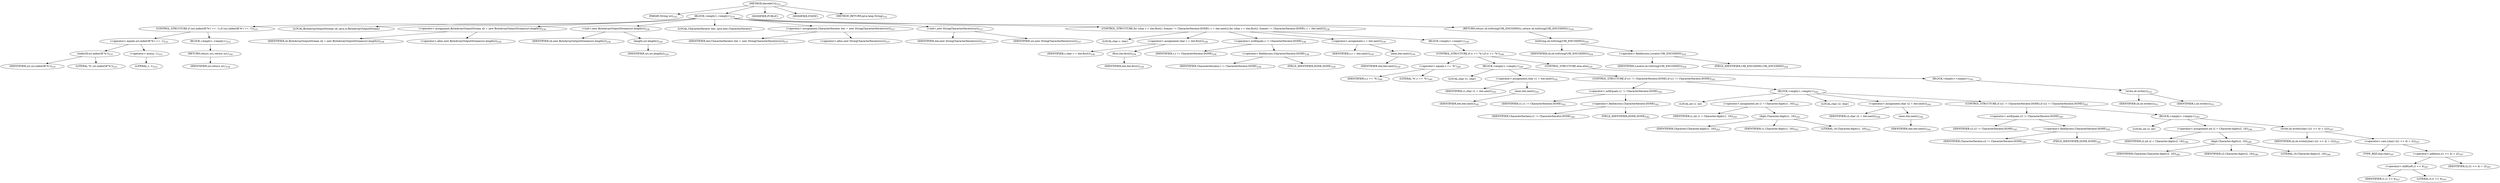 digraph "decodeUri" {  
"456" [label = <(METHOD,decodeUri)<SUB>232</SUB>> ]
"457" [label = <(PARAM,String uri)<SUB>232</SUB>> ]
"458" [label = <(BLOCK,&lt;empty&gt;,&lt;empty&gt;)<SUB>232</SUB>> ]
"459" [label = <(CONTROL_STRUCTURE,if (uri.indexOf('%') == -1),if (uri.indexOf('%') == -1))<SUB>233</SUB>> ]
"460" [label = <(&lt;operator&gt;.equals,uri.indexOf('%') == -1)<SUB>233</SUB>> ]
"461" [label = <(indexOf,uri.indexOf('%'))<SUB>233</SUB>> ]
"462" [label = <(IDENTIFIER,uri,uri.indexOf('%'))<SUB>233</SUB>> ]
"463" [label = <(LITERAL,'%',uri.indexOf('%'))<SUB>233</SUB>> ]
"464" [label = <(&lt;operator&gt;.minus,-1)<SUB>233</SUB>> ]
"465" [label = <(LITERAL,1,-1)<SUB>233</SUB>> ]
"466" [label = <(BLOCK,&lt;empty&gt;,&lt;empty&gt;)<SUB>233</SUB>> ]
"467" [label = <(RETURN,return uri;,return uri;)<SUB>234</SUB>> ]
"468" [label = <(IDENTIFIER,uri,return uri;)<SUB>234</SUB>> ]
"8" [label = <(LOCAL,ByteArrayOutputStream sb: java.io.ByteArrayOutputStream)> ]
"469" [label = <(&lt;operator&gt;.assignment,ByteArrayOutputStream sb = new ByteArrayOutputStream(uri.length()))<SUB>236</SUB>> ]
"470" [label = <(IDENTIFIER,sb,ByteArrayOutputStream sb = new ByteArrayOutputStream(uri.length()))<SUB>236</SUB>> ]
"471" [label = <(&lt;operator&gt;.alloc,new ByteArrayOutputStream(uri.length()))<SUB>236</SUB>> ]
"472" [label = <(&lt;init&gt;,new ByteArrayOutputStream(uri.length()))<SUB>236</SUB>> ]
"7" [label = <(IDENTIFIER,sb,new ByteArrayOutputStream(uri.length()))<SUB>236</SUB>> ]
"473" [label = <(length,uri.length())<SUB>236</SUB>> ]
"474" [label = <(IDENTIFIER,uri,uri.length())<SUB>236</SUB>> ]
"10" [label = <(LOCAL,CharacterIterator iter: java.text.CharacterIterator)> ]
"475" [label = <(&lt;operator&gt;.assignment,CharacterIterator iter = new StringCharacterIterator(uri))<SUB>237</SUB>> ]
"476" [label = <(IDENTIFIER,iter,CharacterIterator iter = new StringCharacterIterator(uri))<SUB>237</SUB>> ]
"477" [label = <(&lt;operator&gt;.alloc,new StringCharacterIterator(uri))<SUB>237</SUB>> ]
"478" [label = <(&lt;init&gt;,new StringCharacterIterator(uri))<SUB>237</SUB>> ]
"9" [label = <(IDENTIFIER,iter,new StringCharacterIterator(uri))<SUB>237</SUB>> ]
"479" [label = <(IDENTIFIER,uri,new StringCharacterIterator(uri))<SUB>237</SUB>> ]
"480" [label = <(CONTROL_STRUCTURE,for (char c = iter.first(); Some(c != CharacterIterator.DONE); c = iter.next()),for (char c = iter.first(); Some(c != CharacterIterator.DONE); c = iter.next()))<SUB>238</SUB>> ]
"481" [label = <(LOCAL,char c: char)> ]
"482" [label = <(&lt;operator&gt;.assignment,char c = iter.first())<SUB>238</SUB>> ]
"483" [label = <(IDENTIFIER,c,char c = iter.first())<SUB>238</SUB>> ]
"484" [label = <(first,iter.first())<SUB>238</SUB>> ]
"485" [label = <(IDENTIFIER,iter,iter.first())<SUB>238</SUB>> ]
"486" [label = <(&lt;operator&gt;.notEquals,c != CharacterIterator.DONE)<SUB>238</SUB>> ]
"487" [label = <(IDENTIFIER,c,c != CharacterIterator.DONE)<SUB>238</SUB>> ]
"488" [label = <(&lt;operator&gt;.fieldAccess,CharacterIterator.DONE)<SUB>238</SUB>> ]
"489" [label = <(IDENTIFIER,CharacterIterator,c != CharacterIterator.DONE)<SUB>238</SUB>> ]
"490" [label = <(FIELD_IDENTIFIER,DONE,DONE)<SUB>238</SUB>> ]
"491" [label = <(&lt;operator&gt;.assignment,c = iter.next())<SUB>239</SUB>> ]
"492" [label = <(IDENTIFIER,c,c = iter.next())<SUB>239</SUB>> ]
"493" [label = <(next,iter.next())<SUB>239</SUB>> ]
"494" [label = <(IDENTIFIER,iter,iter.next())<SUB>239</SUB>> ]
"495" [label = <(BLOCK,&lt;empty&gt;,&lt;empty&gt;)<SUB>239</SUB>> ]
"496" [label = <(CONTROL_STRUCTURE,if (c == '%'),if (c == '%'))<SUB>240</SUB>> ]
"497" [label = <(&lt;operator&gt;.equals,c == '%')<SUB>240</SUB>> ]
"498" [label = <(IDENTIFIER,c,c == '%')<SUB>240</SUB>> ]
"499" [label = <(LITERAL,'%',c == '%')<SUB>240</SUB>> ]
"500" [label = <(BLOCK,&lt;empty&gt;,&lt;empty&gt;)<SUB>240</SUB>> ]
"501" [label = <(LOCAL,char c1: char)> ]
"502" [label = <(&lt;operator&gt;.assignment,char c1 = iter.next())<SUB>241</SUB>> ]
"503" [label = <(IDENTIFIER,c1,char c1 = iter.next())<SUB>241</SUB>> ]
"504" [label = <(next,iter.next())<SUB>241</SUB>> ]
"505" [label = <(IDENTIFIER,iter,iter.next())<SUB>241</SUB>> ]
"506" [label = <(CONTROL_STRUCTURE,if (c1 != CharacterIterator.DONE),if (c1 != CharacterIterator.DONE))<SUB>242</SUB>> ]
"507" [label = <(&lt;operator&gt;.notEquals,c1 != CharacterIterator.DONE)<SUB>242</SUB>> ]
"508" [label = <(IDENTIFIER,c1,c1 != CharacterIterator.DONE)<SUB>242</SUB>> ]
"509" [label = <(&lt;operator&gt;.fieldAccess,CharacterIterator.DONE)<SUB>242</SUB>> ]
"510" [label = <(IDENTIFIER,CharacterIterator,c1 != CharacterIterator.DONE)<SUB>242</SUB>> ]
"511" [label = <(FIELD_IDENTIFIER,DONE,DONE)<SUB>242</SUB>> ]
"512" [label = <(BLOCK,&lt;empty&gt;,&lt;empty&gt;)<SUB>242</SUB>> ]
"513" [label = <(LOCAL,int i1: int)> ]
"514" [label = <(&lt;operator&gt;.assignment,int i1 = Character.digit(c1, 16))<SUB>243</SUB>> ]
"515" [label = <(IDENTIFIER,i1,int i1 = Character.digit(c1, 16))<SUB>243</SUB>> ]
"516" [label = <(digit,Character.digit(c1, 16))<SUB>243</SUB>> ]
"517" [label = <(IDENTIFIER,Character,Character.digit(c1, 16))<SUB>243</SUB>> ]
"518" [label = <(IDENTIFIER,c1,Character.digit(c1, 16))<SUB>243</SUB>> ]
"519" [label = <(LITERAL,16,Character.digit(c1, 16))<SUB>243</SUB>> ]
"520" [label = <(LOCAL,char c2: char)> ]
"521" [label = <(&lt;operator&gt;.assignment,char c2 = iter.next())<SUB>244</SUB>> ]
"522" [label = <(IDENTIFIER,c2,char c2 = iter.next())<SUB>244</SUB>> ]
"523" [label = <(next,iter.next())<SUB>244</SUB>> ]
"524" [label = <(IDENTIFIER,iter,iter.next())<SUB>244</SUB>> ]
"525" [label = <(CONTROL_STRUCTURE,if (c2 != CharacterIterator.DONE),if (c2 != CharacterIterator.DONE))<SUB>245</SUB>> ]
"526" [label = <(&lt;operator&gt;.notEquals,c2 != CharacterIterator.DONE)<SUB>245</SUB>> ]
"527" [label = <(IDENTIFIER,c2,c2 != CharacterIterator.DONE)<SUB>245</SUB>> ]
"528" [label = <(&lt;operator&gt;.fieldAccess,CharacterIterator.DONE)<SUB>245</SUB>> ]
"529" [label = <(IDENTIFIER,CharacterIterator,c2 != CharacterIterator.DONE)<SUB>245</SUB>> ]
"530" [label = <(FIELD_IDENTIFIER,DONE,DONE)<SUB>245</SUB>> ]
"531" [label = <(BLOCK,&lt;empty&gt;,&lt;empty&gt;)<SUB>245</SUB>> ]
"532" [label = <(LOCAL,int i2: int)> ]
"533" [label = <(&lt;operator&gt;.assignment,int i2 = Character.digit(c2, 16))<SUB>246</SUB>> ]
"534" [label = <(IDENTIFIER,i2,int i2 = Character.digit(c2, 16))<SUB>246</SUB>> ]
"535" [label = <(digit,Character.digit(c2, 16))<SUB>246</SUB>> ]
"536" [label = <(IDENTIFIER,Character,Character.digit(c2, 16))<SUB>246</SUB>> ]
"537" [label = <(IDENTIFIER,c2,Character.digit(c2, 16))<SUB>246</SUB>> ]
"538" [label = <(LITERAL,16,Character.digit(c2, 16))<SUB>246</SUB>> ]
"539" [label = <(write,sb.write((char) ((i1 &lt;&lt; 4) + i2)))<SUB>247</SUB>> ]
"540" [label = <(IDENTIFIER,sb,sb.write((char) ((i1 &lt;&lt; 4) + i2)))<SUB>247</SUB>> ]
"541" [label = <(&lt;operator&gt;.cast,(char) ((i1 &lt;&lt; 4) + i2))<SUB>247</SUB>> ]
"542" [label = <(TYPE_REF,char,char)<SUB>247</SUB>> ]
"543" [label = <(&lt;operator&gt;.addition,(i1 &lt;&lt; 4) + i2)<SUB>247</SUB>> ]
"544" [label = <(&lt;operator&gt;.shiftLeft,i1 &lt;&lt; 4)<SUB>247</SUB>> ]
"545" [label = <(IDENTIFIER,i1,i1 &lt;&lt; 4)<SUB>247</SUB>> ]
"546" [label = <(LITERAL,4,i1 &lt;&lt; 4)<SUB>247</SUB>> ]
"547" [label = <(IDENTIFIER,i2,(i1 &lt;&lt; 4) + i2)<SUB>247</SUB>> ]
"548" [label = <(CONTROL_STRUCTURE,else,else)<SUB>250</SUB>> ]
"549" [label = <(BLOCK,&lt;empty&gt;,&lt;empty&gt;)<SUB>250</SUB>> ]
"550" [label = <(write,sb.write(c))<SUB>251</SUB>> ]
"551" [label = <(IDENTIFIER,sb,sb.write(c))<SUB>251</SUB>> ]
"552" [label = <(IDENTIFIER,c,sb.write(c))<SUB>251</SUB>> ]
"553" [label = <(RETURN,return sb.toString(URI_ENCODING);,return sb.toString(URI_ENCODING);)<SUB>254</SUB>> ]
"554" [label = <(toString,sb.toString(URI_ENCODING))<SUB>254</SUB>> ]
"555" [label = <(IDENTIFIER,sb,sb.toString(URI_ENCODING))<SUB>254</SUB>> ]
"556" [label = <(&lt;operator&gt;.fieldAccess,Locator.URI_ENCODING)<SUB>254</SUB>> ]
"557" [label = <(IDENTIFIER,Locator,sb.toString(URI_ENCODING))<SUB>254</SUB>> ]
"558" [label = <(FIELD_IDENTIFIER,URI_ENCODING,URI_ENCODING)<SUB>254</SUB>> ]
"559" [label = <(MODIFIER,PUBLIC)> ]
"560" [label = <(MODIFIER,STATIC)> ]
"561" [label = <(METHOD_RETURN,java.lang.String)<SUB>232</SUB>> ]
  "456" -> "457" 
  "456" -> "458" 
  "456" -> "559" 
  "456" -> "560" 
  "456" -> "561" 
  "458" -> "459" 
  "458" -> "8" 
  "458" -> "469" 
  "458" -> "472" 
  "458" -> "10" 
  "458" -> "475" 
  "458" -> "478" 
  "458" -> "480" 
  "458" -> "553" 
  "459" -> "460" 
  "459" -> "466" 
  "460" -> "461" 
  "460" -> "464" 
  "461" -> "462" 
  "461" -> "463" 
  "464" -> "465" 
  "466" -> "467" 
  "467" -> "468" 
  "469" -> "470" 
  "469" -> "471" 
  "472" -> "7" 
  "472" -> "473" 
  "473" -> "474" 
  "475" -> "476" 
  "475" -> "477" 
  "478" -> "9" 
  "478" -> "479" 
  "480" -> "481" 
  "480" -> "482" 
  "480" -> "486" 
  "480" -> "491" 
  "480" -> "495" 
  "482" -> "483" 
  "482" -> "484" 
  "484" -> "485" 
  "486" -> "487" 
  "486" -> "488" 
  "488" -> "489" 
  "488" -> "490" 
  "491" -> "492" 
  "491" -> "493" 
  "493" -> "494" 
  "495" -> "496" 
  "496" -> "497" 
  "496" -> "500" 
  "496" -> "548" 
  "497" -> "498" 
  "497" -> "499" 
  "500" -> "501" 
  "500" -> "502" 
  "500" -> "506" 
  "502" -> "503" 
  "502" -> "504" 
  "504" -> "505" 
  "506" -> "507" 
  "506" -> "512" 
  "507" -> "508" 
  "507" -> "509" 
  "509" -> "510" 
  "509" -> "511" 
  "512" -> "513" 
  "512" -> "514" 
  "512" -> "520" 
  "512" -> "521" 
  "512" -> "525" 
  "514" -> "515" 
  "514" -> "516" 
  "516" -> "517" 
  "516" -> "518" 
  "516" -> "519" 
  "521" -> "522" 
  "521" -> "523" 
  "523" -> "524" 
  "525" -> "526" 
  "525" -> "531" 
  "526" -> "527" 
  "526" -> "528" 
  "528" -> "529" 
  "528" -> "530" 
  "531" -> "532" 
  "531" -> "533" 
  "531" -> "539" 
  "533" -> "534" 
  "533" -> "535" 
  "535" -> "536" 
  "535" -> "537" 
  "535" -> "538" 
  "539" -> "540" 
  "539" -> "541" 
  "541" -> "542" 
  "541" -> "543" 
  "543" -> "544" 
  "543" -> "547" 
  "544" -> "545" 
  "544" -> "546" 
  "548" -> "549" 
  "549" -> "550" 
  "550" -> "551" 
  "550" -> "552" 
  "553" -> "554" 
  "554" -> "555" 
  "554" -> "556" 
  "556" -> "557" 
  "556" -> "558" 
}
